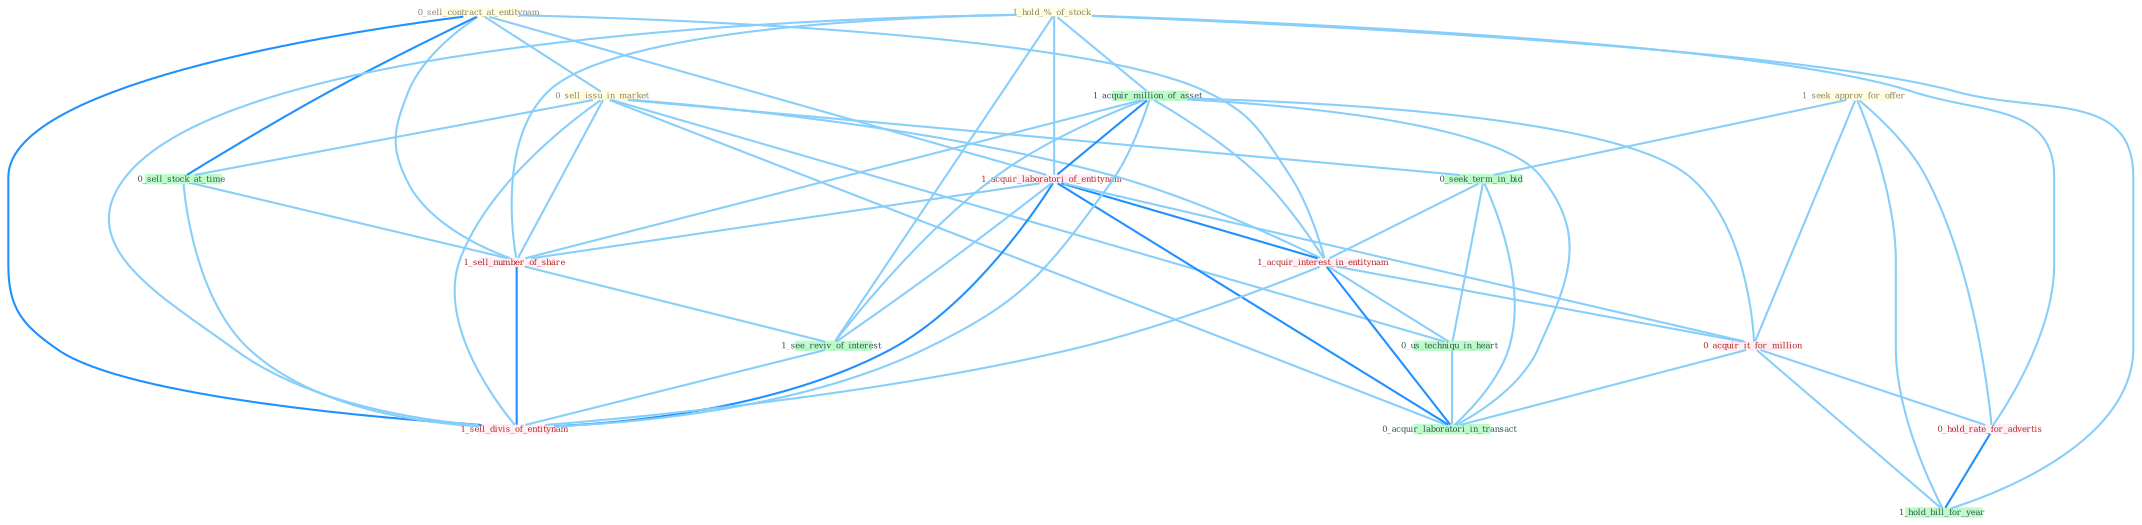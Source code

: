 Graph G{ 
    node
    [shape=polygon,style=filled,width=.5,height=.06,color="#BDFCC9",fixedsize=true,fontsize=4,
    fontcolor="#2f4f4f"];
    {node
    [color="#ffffe0", fontcolor="#8b7d6b"] "0_sell_contract_at_entitynam " "1_hold_%_of_stock " "0_sell_issu_in_market " "1_seek_approv_for_offer "}
{node [color="#fff0f5", fontcolor="#b22222"] "1_acquir_laboratori_of_entitynam " "1_acquir_interest_in_entitynam " "0_acquir_it_for_million " "0_hold_rate_for_advertis " "1_sell_number_of_share " "1_sell_divis_of_entitynam "}
edge [color="#B0E2FF"];

	"0_sell_contract_at_entitynam " -- "0_sell_issu_in_market " [w="1", color="#87cefa" ];
	"0_sell_contract_at_entitynam " -- "1_acquir_laboratori_of_entitynam " [w="1", color="#87cefa" ];
	"0_sell_contract_at_entitynam " -- "1_acquir_interest_in_entitynam " [w="1", color="#87cefa" ];
	"0_sell_contract_at_entitynam " -- "0_sell_stock_at_time " [w="2", color="#1e90ff" , len=0.8];
	"0_sell_contract_at_entitynam " -- "1_sell_number_of_share " [w="1", color="#87cefa" ];
	"0_sell_contract_at_entitynam " -- "1_sell_divis_of_entitynam " [w="2", color="#1e90ff" , len=0.8];
	"1_hold_%_of_stock " -- "1_acquir_million_of_asset " [w="1", color="#87cefa" ];
	"1_hold_%_of_stock " -- "1_acquir_laboratori_of_entitynam " [w="1", color="#87cefa" ];
	"1_hold_%_of_stock " -- "0_hold_rate_for_advertis " [w="1", color="#87cefa" ];
	"1_hold_%_of_stock " -- "1_sell_number_of_share " [w="1", color="#87cefa" ];
	"1_hold_%_of_stock " -- "1_see_reviv_of_interest " [w="1", color="#87cefa" ];
	"1_hold_%_of_stock " -- "1_hold_bill_for_year " [w="1", color="#87cefa" ];
	"1_hold_%_of_stock " -- "1_sell_divis_of_entitynam " [w="1", color="#87cefa" ];
	"0_sell_issu_in_market " -- "0_seek_term_in_bid " [w="1", color="#87cefa" ];
	"0_sell_issu_in_market " -- "1_acquir_interest_in_entitynam " [w="1", color="#87cefa" ];
	"0_sell_issu_in_market " -- "0_us_techniqu_in_heart " [w="1", color="#87cefa" ];
	"0_sell_issu_in_market " -- "0_acquir_laboratori_in_transact " [w="1", color="#87cefa" ];
	"0_sell_issu_in_market " -- "0_sell_stock_at_time " [w="1", color="#87cefa" ];
	"0_sell_issu_in_market " -- "1_sell_number_of_share " [w="1", color="#87cefa" ];
	"0_sell_issu_in_market " -- "1_sell_divis_of_entitynam " [w="1", color="#87cefa" ];
	"1_seek_approv_for_offer " -- "0_seek_term_in_bid " [w="1", color="#87cefa" ];
	"1_seek_approv_for_offer " -- "0_acquir_it_for_million " [w="1", color="#87cefa" ];
	"1_seek_approv_for_offer " -- "0_hold_rate_for_advertis " [w="1", color="#87cefa" ];
	"1_seek_approv_for_offer " -- "1_hold_bill_for_year " [w="1", color="#87cefa" ];
	"1_acquir_million_of_asset " -- "1_acquir_laboratori_of_entitynam " [w="2", color="#1e90ff" , len=0.8];
	"1_acquir_million_of_asset " -- "1_acquir_interest_in_entitynam " [w="1", color="#87cefa" ];
	"1_acquir_million_of_asset " -- "0_acquir_it_for_million " [w="1", color="#87cefa" ];
	"1_acquir_million_of_asset " -- "0_acquir_laboratori_in_transact " [w="1", color="#87cefa" ];
	"1_acquir_million_of_asset " -- "1_sell_number_of_share " [w="1", color="#87cefa" ];
	"1_acquir_million_of_asset " -- "1_see_reviv_of_interest " [w="1", color="#87cefa" ];
	"1_acquir_million_of_asset " -- "1_sell_divis_of_entitynam " [w="1", color="#87cefa" ];
	"1_acquir_laboratori_of_entitynam " -- "1_acquir_interest_in_entitynam " [w="2", color="#1e90ff" , len=0.8];
	"1_acquir_laboratori_of_entitynam " -- "0_acquir_it_for_million " [w="1", color="#87cefa" ];
	"1_acquir_laboratori_of_entitynam " -- "0_acquir_laboratori_in_transact " [w="2", color="#1e90ff" , len=0.8];
	"1_acquir_laboratori_of_entitynam " -- "1_sell_number_of_share " [w="1", color="#87cefa" ];
	"1_acquir_laboratori_of_entitynam " -- "1_see_reviv_of_interest " [w="1", color="#87cefa" ];
	"1_acquir_laboratori_of_entitynam " -- "1_sell_divis_of_entitynam " [w="2", color="#1e90ff" , len=0.8];
	"0_seek_term_in_bid " -- "1_acquir_interest_in_entitynam " [w="1", color="#87cefa" ];
	"0_seek_term_in_bid " -- "0_us_techniqu_in_heart " [w="1", color="#87cefa" ];
	"0_seek_term_in_bid " -- "0_acquir_laboratori_in_transact " [w="1", color="#87cefa" ];
	"1_acquir_interest_in_entitynam " -- "0_us_techniqu_in_heart " [w="1", color="#87cefa" ];
	"1_acquir_interest_in_entitynam " -- "0_acquir_it_for_million " [w="1", color="#87cefa" ];
	"1_acquir_interest_in_entitynam " -- "0_acquir_laboratori_in_transact " [w="2", color="#1e90ff" , len=0.8];
	"1_acquir_interest_in_entitynam " -- "1_sell_divis_of_entitynam " [w="1", color="#87cefa" ];
	"0_us_techniqu_in_heart " -- "0_acquir_laboratori_in_transact " [w="1", color="#87cefa" ];
	"0_acquir_it_for_million " -- "0_hold_rate_for_advertis " [w="1", color="#87cefa" ];
	"0_acquir_it_for_million " -- "0_acquir_laboratori_in_transact " [w="1", color="#87cefa" ];
	"0_acquir_it_for_million " -- "1_hold_bill_for_year " [w="1", color="#87cefa" ];
	"0_hold_rate_for_advertis " -- "1_hold_bill_for_year " [w="2", color="#1e90ff" , len=0.8];
	"0_sell_stock_at_time " -- "1_sell_number_of_share " [w="1", color="#87cefa" ];
	"0_sell_stock_at_time " -- "1_sell_divis_of_entitynam " [w="1", color="#87cefa" ];
	"1_sell_number_of_share " -- "1_see_reviv_of_interest " [w="1", color="#87cefa" ];
	"1_sell_number_of_share " -- "1_sell_divis_of_entitynam " [w="2", color="#1e90ff" , len=0.8];
	"1_see_reviv_of_interest " -- "1_sell_divis_of_entitynam " [w="1", color="#87cefa" ];
}